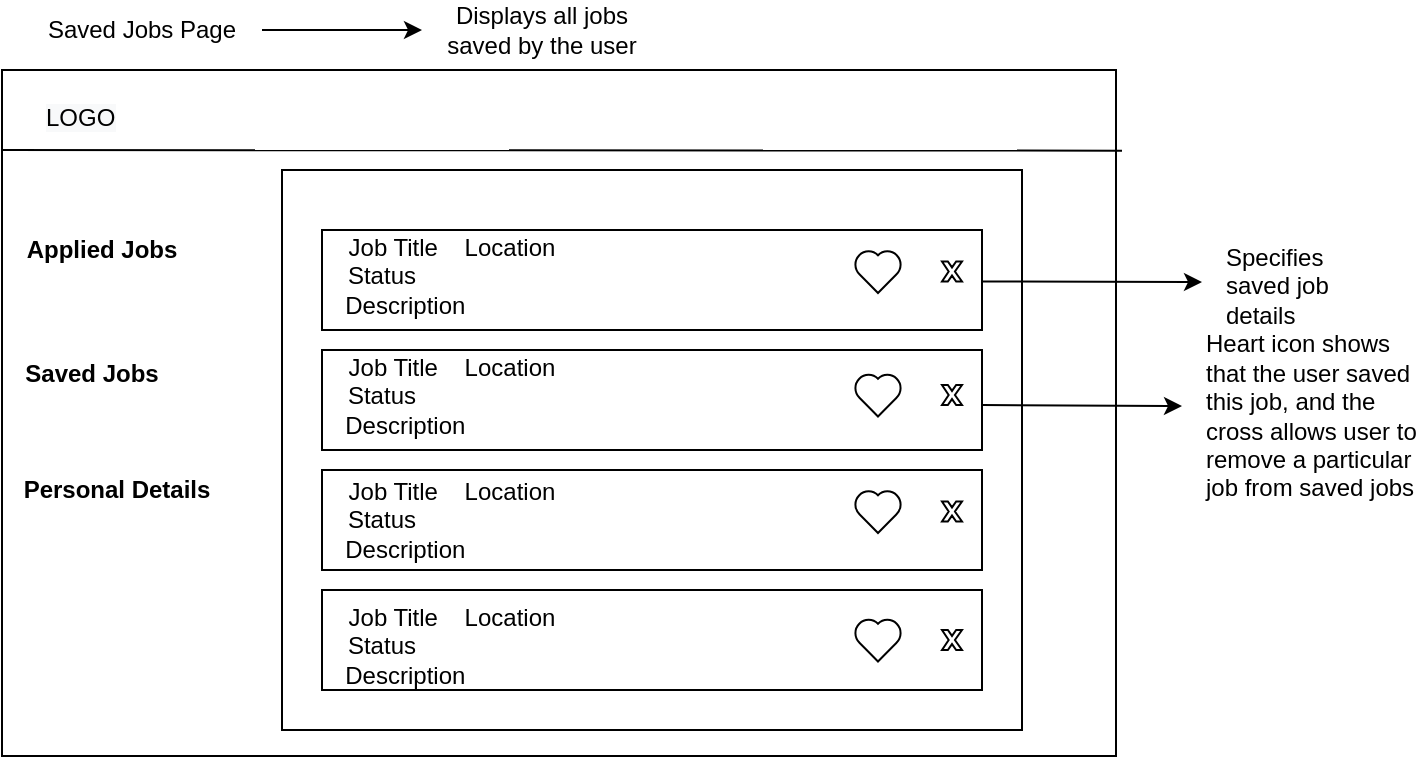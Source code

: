 <mxfile version="13.0.2" type="device"><diagram id="i0GOTq98gfwiZwLm2BpR" name="Page-1"><mxGraphModel dx="782" dy="420" grid="0" gridSize="10" guides="1" tooltips="1" connect="1" arrows="1" fold="1" page="1" pageScale="1" pageWidth="827" pageHeight="1169" math="0" shadow="0"><root><mxCell id="0"/><mxCell id="1" parent="0"/><mxCell id="qUFKHVMi2WeWDeKKEOxJ-1" value="" style="rounded=0;whiteSpace=wrap;html=1;" vertex="1" parent="1"><mxGeometry x="40" y="40" width="557" height="343" as="geometry"/></mxCell><mxCell id="qUFKHVMi2WeWDeKKEOxJ-2" value="" style="endArrow=none;html=1;entryX=1;entryY=0.126;entryDx=0;entryDy=0;entryPerimeter=0;" edge="1" parent="1"><mxGeometry width="50" height="50" relative="1" as="geometry"><mxPoint x="40" y="80" as="sourcePoint"/><mxPoint x="600" y="80.32" as="targetPoint"/></mxGeometry></mxCell><mxCell id="qUFKHVMi2WeWDeKKEOxJ-3" value="&lt;b&gt;Applied Jobs&lt;/b&gt;" style="text;html=1;strokeColor=none;fillColor=none;align=center;verticalAlign=middle;whiteSpace=wrap;rounded=0;" vertex="1" parent="1"><mxGeometry x="50" y="120" width="80" height="20" as="geometry"/></mxCell><mxCell id="qUFKHVMi2WeWDeKKEOxJ-6" value="&lt;b&gt;Saved Jobs&lt;/b&gt;" style="text;html=1;strokeColor=none;fillColor=none;align=center;verticalAlign=middle;whiteSpace=wrap;rounded=0;" vertex="1" parent="1"><mxGeometry x="50" y="182" width="70" height="20" as="geometry"/></mxCell><mxCell id="qUFKHVMi2WeWDeKKEOxJ-7" value="&lt;b&gt;Personal Details&lt;/b&gt;" style="text;html=1;strokeColor=none;fillColor=none;align=center;verticalAlign=middle;whiteSpace=wrap;rounded=0;" vertex="1" parent="1"><mxGeometry x="45" y="240" width="105" height="20" as="geometry"/></mxCell><mxCell id="qUFKHVMi2WeWDeKKEOxJ-8" value="&lt;!--StartFragment--&gt;&lt;span style=&quot;font-family: Helvetica; font-size: 12px; font-style: normal; font-variant-ligatures: normal; font-variant-caps: normal; font-weight: 400; letter-spacing: normal; orphans: 2; text-align: center; text-indent: 0px; text-transform: none; widows: 2; word-spacing: 0px; -webkit-text-stroke-width: 0px; background-color: rgb(248, 249, 250); text-decoration-style: initial; text-decoration-color: initial; float: none; display: inline !important;&quot;&gt;LOGO&lt;/span&gt;&lt;!--EndFragment--&gt;" style="text;whiteSpace=wrap;html=1;" vertex="1" parent="1"><mxGeometry x="60" y="50" width="40" height="20" as="geometry"/></mxCell><mxCell id="qUFKHVMi2WeWDeKKEOxJ-9" value="" style="rounded=0;whiteSpace=wrap;html=1;" vertex="1" parent="1"><mxGeometry x="180" y="90" width="370" height="280" as="geometry"/></mxCell><mxCell id="qUFKHVMi2WeWDeKKEOxJ-10" value="" style="rounded=0;whiteSpace=wrap;html=1;" vertex="1" parent="1"><mxGeometry x="200" y="120" width="330" height="50" as="geometry"/></mxCell><mxCell id="qUFKHVMi2WeWDeKKEOxJ-11" value="Job Title&amp;nbsp; &amp;nbsp; Location&lt;br&gt;Status&amp;nbsp; &amp;nbsp; &amp;nbsp; &amp;nbsp; &amp;nbsp; &amp;nbsp; &amp;nbsp; &amp;nbsp; &amp;nbsp; &amp;nbsp; &amp;nbsp;&lt;br&gt;Description&amp;nbsp; &amp;nbsp; &amp;nbsp; &amp;nbsp; &amp;nbsp; &amp;nbsp; &amp;nbsp;&amp;nbsp;" style="text;html=1;strokeColor=none;fillColor=none;align=center;verticalAlign=middle;whiteSpace=wrap;rounded=0;" vertex="1" parent="1"><mxGeometry x="210" y="120" width="110" height="45" as="geometry"/></mxCell><mxCell id="qUFKHVMi2WeWDeKKEOxJ-12" value="" style="rounded=0;whiteSpace=wrap;html=1;" vertex="1" parent="1"><mxGeometry x="200" y="180" width="330" height="50" as="geometry"/></mxCell><mxCell id="qUFKHVMi2WeWDeKKEOxJ-13" value="" style="rounded=0;whiteSpace=wrap;html=1;" vertex="1" parent="1"><mxGeometry x="200" y="240" width="330" height="50" as="geometry"/></mxCell><mxCell id="qUFKHVMi2WeWDeKKEOxJ-14" value="" style="rounded=0;whiteSpace=wrap;html=1;" vertex="1" parent="1"><mxGeometry x="200" y="300" width="330" height="50" as="geometry"/></mxCell><mxCell id="qUFKHVMi2WeWDeKKEOxJ-15" value="Job Title&amp;nbsp; &amp;nbsp; Location&lt;br&gt;Status&amp;nbsp; &amp;nbsp; &amp;nbsp; &amp;nbsp; &amp;nbsp; &amp;nbsp; &amp;nbsp; &amp;nbsp; &amp;nbsp; &amp;nbsp; &amp;nbsp;&lt;br&gt;Description&amp;nbsp; &amp;nbsp; &amp;nbsp; &amp;nbsp; &amp;nbsp; &amp;nbsp; &amp;nbsp;&amp;nbsp;" style="text;html=1;strokeColor=none;fillColor=none;align=center;verticalAlign=middle;whiteSpace=wrap;rounded=0;" vertex="1" parent="1"><mxGeometry x="210" y="180" width="110" height="45" as="geometry"/></mxCell><mxCell id="qUFKHVMi2WeWDeKKEOxJ-16" value="Job Title&amp;nbsp; &amp;nbsp; Location&lt;br&gt;Status&amp;nbsp; &amp;nbsp; &amp;nbsp; &amp;nbsp; &amp;nbsp; &amp;nbsp; &amp;nbsp; &amp;nbsp; &amp;nbsp; &amp;nbsp; &amp;nbsp;&lt;br&gt;Description&amp;nbsp; &amp;nbsp; &amp;nbsp; &amp;nbsp; &amp;nbsp; &amp;nbsp; &amp;nbsp;&amp;nbsp;" style="text;html=1;strokeColor=none;fillColor=none;align=center;verticalAlign=middle;whiteSpace=wrap;rounded=0;" vertex="1" parent="1"><mxGeometry x="210" y="242.5" width="110" height="45" as="geometry"/></mxCell><mxCell id="qUFKHVMi2WeWDeKKEOxJ-17" value="Job Title&amp;nbsp; &amp;nbsp; Location&lt;br&gt;Status&amp;nbsp; &amp;nbsp; &amp;nbsp; &amp;nbsp; &amp;nbsp; &amp;nbsp; &amp;nbsp; &amp;nbsp; &amp;nbsp; &amp;nbsp; &amp;nbsp;&lt;br&gt;Description&amp;nbsp; &amp;nbsp; &amp;nbsp; &amp;nbsp; &amp;nbsp; &amp;nbsp; &amp;nbsp;&amp;nbsp;" style="text;html=1;strokeColor=none;fillColor=none;align=center;verticalAlign=middle;whiteSpace=wrap;rounded=0;" vertex="1" parent="1"><mxGeometry x="210" y="305" width="110" height="45" as="geometry"/></mxCell><mxCell id="qUFKHVMi2WeWDeKKEOxJ-18" value="" style="verticalLabelPosition=bottom;verticalAlign=top;html=1;shape=mxgraph.basic.heart" vertex="1" parent="1"><mxGeometry x="466" y="191.75" width="24" height="21.5" as="geometry"/></mxCell><mxCell id="qUFKHVMi2WeWDeKKEOxJ-19" value="" style="verticalLabelPosition=bottom;verticalAlign=top;html=1;shape=mxgraph.basic.heart" vertex="1" parent="1"><mxGeometry x="466" y="250" width="24" height="21.5" as="geometry"/></mxCell><mxCell id="qUFKHVMi2WeWDeKKEOxJ-20" value="" style="verticalLabelPosition=bottom;verticalAlign=top;html=1;shape=mxgraph.basic.heart" vertex="1" parent="1"><mxGeometry x="466" y="314.25" width="24" height="21.5" as="geometry"/></mxCell><mxCell id="qUFKHVMi2WeWDeKKEOxJ-21" value="" style="verticalLabelPosition=bottom;verticalAlign=top;html=1;shape=mxgraph.basic.heart" vertex="1" parent="1"><mxGeometry x="466" y="130" width="24" height="21.5" as="geometry"/></mxCell><mxCell id="qUFKHVMi2WeWDeKKEOxJ-25" value="" style="verticalLabelPosition=bottom;verticalAlign=top;html=1;shape=mxgraph.basic.x" vertex="1" parent="1"><mxGeometry x="510" y="135.75" width="10" height="10" as="geometry"/></mxCell><mxCell id="qUFKHVMi2WeWDeKKEOxJ-26" value="" style="verticalLabelPosition=bottom;verticalAlign=top;html=1;shape=mxgraph.basic.x" vertex="1" parent="1"><mxGeometry x="510" y="197.5" width="10" height="10" as="geometry"/></mxCell><mxCell id="qUFKHVMi2WeWDeKKEOxJ-27" value="" style="verticalLabelPosition=bottom;verticalAlign=top;html=1;shape=mxgraph.basic.x" vertex="1" parent="1"><mxGeometry x="510" y="255.75" width="10" height="10" as="geometry"/></mxCell><mxCell id="qUFKHVMi2WeWDeKKEOxJ-28" value="" style="verticalLabelPosition=bottom;verticalAlign=top;html=1;shape=mxgraph.basic.x" vertex="1" parent="1"><mxGeometry x="510" y="320" width="10" height="10" as="geometry"/></mxCell><mxCell id="qUFKHVMi2WeWDeKKEOxJ-32" value="" style="edgeStyle=orthogonalEdgeStyle;rounded=0;orthogonalLoop=1;jettySize=auto;html=1;" edge="1" parent="1" source="qUFKHVMi2WeWDeKKEOxJ-30" target="qUFKHVMi2WeWDeKKEOxJ-31"><mxGeometry relative="1" as="geometry"/></mxCell><mxCell id="qUFKHVMi2WeWDeKKEOxJ-30" value="Saved Jobs Page" style="text;html=1;strokeColor=none;fillColor=none;align=center;verticalAlign=middle;whiteSpace=wrap;rounded=0;" vertex="1" parent="1"><mxGeometry x="50" y="10" width="120" height="20" as="geometry"/></mxCell><mxCell id="qUFKHVMi2WeWDeKKEOxJ-31" value="Displays all jobs saved by the user" style="text;html=1;strokeColor=none;fillColor=none;align=center;verticalAlign=middle;whiteSpace=wrap;rounded=0;" vertex="1" parent="1"><mxGeometry x="250" y="10" width="120" height="20" as="geometry"/></mxCell><mxCell id="qUFKHVMi2WeWDeKKEOxJ-35" value="" style="endArrow=classic;html=1;" edge="1" parent="1"><mxGeometry width="50" height="50" relative="1" as="geometry"><mxPoint x="530" y="145.75" as="sourcePoint"/><mxPoint x="640" y="146" as="targetPoint"/></mxGeometry></mxCell><mxCell id="qUFKHVMi2WeWDeKKEOxJ-36" value="Specifies saved job details" style="text;html=1;strokeColor=none;fillColor=none;align=left;verticalAlign=middle;whiteSpace=wrap;rounded=0;" vertex="1" parent="1"><mxGeometry x="650" y="136" width="70" height="24" as="geometry"/></mxCell><mxCell id="qUFKHVMi2WeWDeKKEOxJ-37" value="" style="endArrow=classic;html=1;" edge="1" parent="1"><mxGeometry width="50" height="50" relative="1" as="geometry"><mxPoint x="530" y="207.5" as="sourcePoint"/><mxPoint x="630" y="208" as="targetPoint"/></mxGeometry></mxCell><mxCell id="qUFKHVMi2WeWDeKKEOxJ-38" value="Heart icon shows that the user saved this job, and the cross allows user to remove a particular job from saved jobs" style="text;html=1;strokeColor=none;fillColor=none;align=left;verticalAlign=middle;whiteSpace=wrap;rounded=0;" vertex="1" parent="1"><mxGeometry x="640" y="205" width="110" height="15" as="geometry"/></mxCell></root></mxGraphModel></diagram></mxfile>